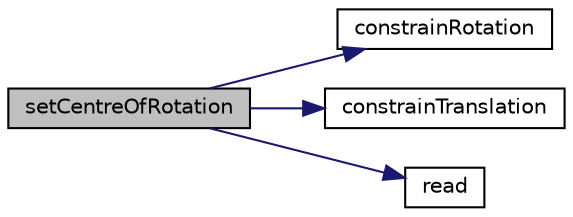 digraph "setCentreOfRotation"
{
  bgcolor="transparent";
  edge [fontname="Helvetica",fontsize="10",labelfontname="Helvetica",labelfontsize="10"];
  node [fontname="Helvetica",fontsize="10",shape=record];
  rankdir="LR";
  Node317 [label="setCentreOfRotation",height=0.2,width=0.4,color="black", fillcolor="grey75", style="filled", fontcolor="black"];
  Node317 -> Node318 [color="midnightblue",fontsize="10",style="solid",fontname="Helvetica"];
  Node318 [label="constrainRotation",height=0.2,width=0.4,color="black",URL="$a30773.html#a3bc689442cba4e286613c6fb8797accd",tooltip="Apply and accumulate rotational constraints. "];
  Node317 -> Node319 [color="midnightblue",fontsize="10",style="solid",fontname="Helvetica"];
  Node319 [label="constrainTranslation",height=0.2,width=0.4,color="black",URL="$a30773.html#adc48e29ec13b65f49174ff0a961758a2",tooltip="Apply and accumulate translational constraints. "];
  Node317 -> Node320 [color="midnightblue",fontsize="10",style="solid",fontname="Helvetica"];
  Node320 [label="read",height=0.2,width=0.4,color="black",URL="$a30773.html#addbc48b51a166d935d1181708a075bbf",tooltip="Update properties from given dictionary. "];
}
